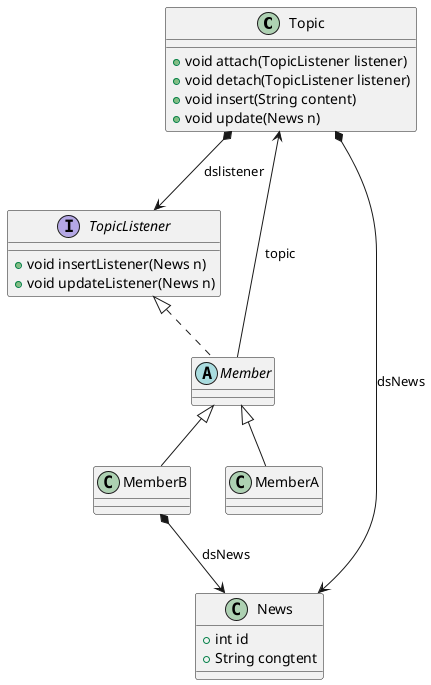 @startuml
'https://plantuml.com/class-diagram

'Nhận thông báo từ Topic ==> Topic là Subject| Member là Observer
class Topic{
    + void attach(TopicListener listener)
    + void detach(TopicListener listener)
    + void insert(String content)
    + void update(News n)
}

abstract class Member implements TopicListener{

}

interface TopicListener{
    + void insertListener(News n)
    + void updateListener(News n)

}

class MemberA extends Member{

}
class MemberB extends Member{

}

class News{
    + int id
    + String congtent
}

Topic *--> TopicListener: dslistener
Member --> Topic: topic
Topic *--> News: dsNews
MemberB *--> News: dsNews

@enduml